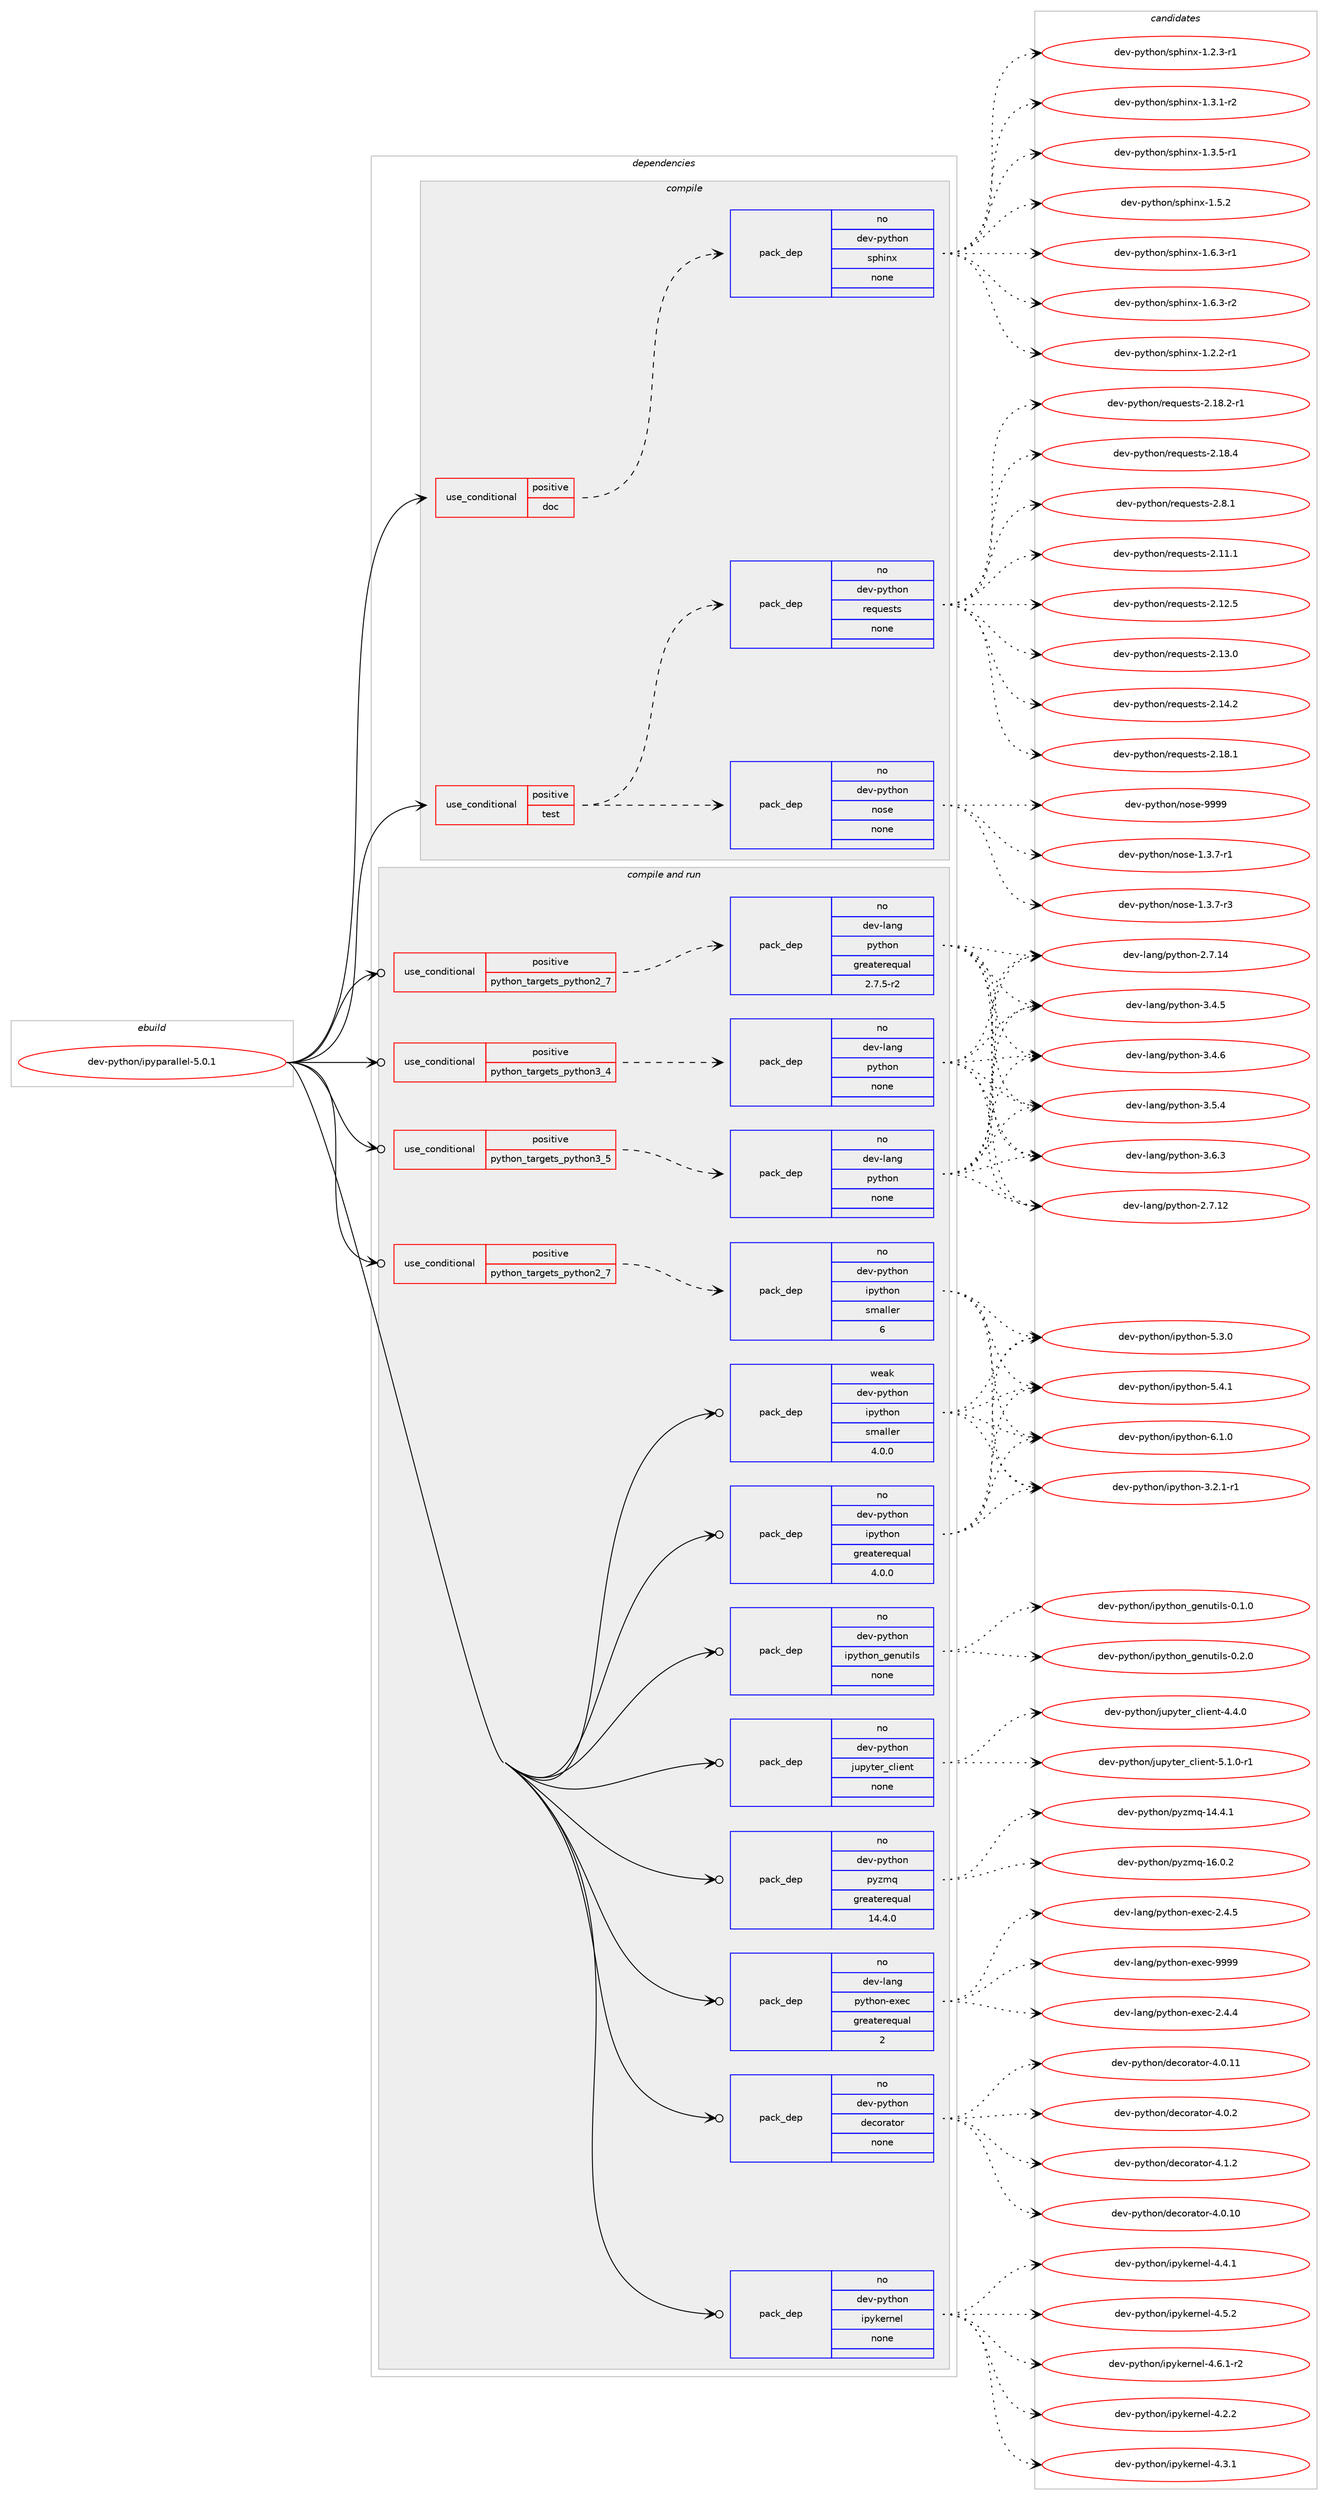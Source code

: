 digraph prolog {

# *************
# Graph options
# *************

newrank=true;
concentrate=true;
compound=true;
graph [rankdir=LR,fontname=Helvetica,fontsize=10,ranksep=1.5];#, ranksep=2.5, nodesep=0.2];
edge  [arrowhead=vee];
node  [fontname=Helvetica,fontsize=10];

# **********
# The ebuild
# **********

subgraph cluster_leftcol {
color=gray;
rank=same;
label=<<i>ebuild</i>>;
id [label="dev-python/ipyparallel-5.0.1", color=red, width=4, href="../dev-python/ipyparallel-5.0.1.svg"];
}

# ****************
# The dependencies
# ****************

subgraph cluster_midcol {
color=gray;
label=<<i>dependencies</i>>;
subgraph cluster_compile {
fillcolor="#eeeeee";
style=filled;
label=<<i>compile</i>>;
subgraph cond34071 {
dependency161608 [label=<<TABLE BORDER="0" CELLBORDER="1" CELLSPACING="0" CELLPADDING="4"><TR><TD ROWSPAN="3" CELLPADDING="10">use_conditional</TD></TR><TR><TD>positive</TD></TR><TR><TD>doc</TD></TR></TABLE>>, shape=none, color=red];
subgraph pack123687 {
dependency161609 [label=<<TABLE BORDER="0" CELLBORDER="1" CELLSPACING="0" CELLPADDING="4" WIDTH="220"><TR><TD ROWSPAN="6" CELLPADDING="30">pack_dep</TD></TR><TR><TD WIDTH="110">no</TD></TR><TR><TD>dev-python</TD></TR><TR><TD>sphinx</TD></TR><TR><TD>none</TD></TR><TR><TD></TD></TR></TABLE>>, shape=none, color=blue];
}
dependency161608:e -> dependency161609:w [weight=20,style="dashed",arrowhead="vee"];
}
id:e -> dependency161608:w [weight=20,style="solid",arrowhead="vee"];
subgraph cond34072 {
dependency161610 [label=<<TABLE BORDER="0" CELLBORDER="1" CELLSPACING="0" CELLPADDING="4"><TR><TD ROWSPAN="3" CELLPADDING="10">use_conditional</TD></TR><TR><TD>positive</TD></TR><TR><TD>test</TD></TR></TABLE>>, shape=none, color=red];
subgraph pack123688 {
dependency161611 [label=<<TABLE BORDER="0" CELLBORDER="1" CELLSPACING="0" CELLPADDING="4" WIDTH="220"><TR><TD ROWSPAN="6" CELLPADDING="30">pack_dep</TD></TR><TR><TD WIDTH="110">no</TD></TR><TR><TD>dev-python</TD></TR><TR><TD>nose</TD></TR><TR><TD>none</TD></TR><TR><TD></TD></TR></TABLE>>, shape=none, color=blue];
}
dependency161610:e -> dependency161611:w [weight=20,style="dashed",arrowhead="vee"];
subgraph pack123689 {
dependency161612 [label=<<TABLE BORDER="0" CELLBORDER="1" CELLSPACING="0" CELLPADDING="4" WIDTH="220"><TR><TD ROWSPAN="6" CELLPADDING="30">pack_dep</TD></TR><TR><TD WIDTH="110">no</TD></TR><TR><TD>dev-python</TD></TR><TR><TD>requests</TD></TR><TR><TD>none</TD></TR><TR><TD></TD></TR></TABLE>>, shape=none, color=blue];
}
dependency161610:e -> dependency161612:w [weight=20,style="dashed",arrowhead="vee"];
}
id:e -> dependency161610:w [weight=20,style="solid",arrowhead="vee"];
}
subgraph cluster_compileandrun {
fillcolor="#eeeeee";
style=filled;
label=<<i>compile and run</i>>;
subgraph cond34073 {
dependency161613 [label=<<TABLE BORDER="0" CELLBORDER="1" CELLSPACING="0" CELLPADDING="4"><TR><TD ROWSPAN="3" CELLPADDING="10">use_conditional</TD></TR><TR><TD>positive</TD></TR><TR><TD>python_targets_python2_7</TD></TR></TABLE>>, shape=none, color=red];
subgraph pack123690 {
dependency161614 [label=<<TABLE BORDER="0" CELLBORDER="1" CELLSPACING="0" CELLPADDING="4" WIDTH="220"><TR><TD ROWSPAN="6" CELLPADDING="30">pack_dep</TD></TR><TR><TD WIDTH="110">no</TD></TR><TR><TD>dev-lang</TD></TR><TR><TD>python</TD></TR><TR><TD>greaterequal</TD></TR><TR><TD>2.7.5-r2</TD></TR></TABLE>>, shape=none, color=blue];
}
dependency161613:e -> dependency161614:w [weight=20,style="dashed",arrowhead="vee"];
}
id:e -> dependency161613:w [weight=20,style="solid",arrowhead="odotvee"];
subgraph cond34074 {
dependency161615 [label=<<TABLE BORDER="0" CELLBORDER="1" CELLSPACING="0" CELLPADDING="4"><TR><TD ROWSPAN="3" CELLPADDING="10">use_conditional</TD></TR><TR><TD>positive</TD></TR><TR><TD>python_targets_python2_7</TD></TR></TABLE>>, shape=none, color=red];
subgraph pack123691 {
dependency161616 [label=<<TABLE BORDER="0" CELLBORDER="1" CELLSPACING="0" CELLPADDING="4" WIDTH="220"><TR><TD ROWSPAN="6" CELLPADDING="30">pack_dep</TD></TR><TR><TD WIDTH="110">no</TD></TR><TR><TD>dev-python</TD></TR><TR><TD>ipython</TD></TR><TR><TD>smaller</TD></TR><TR><TD>6</TD></TR></TABLE>>, shape=none, color=blue];
}
dependency161615:e -> dependency161616:w [weight=20,style="dashed",arrowhead="vee"];
}
id:e -> dependency161615:w [weight=20,style="solid",arrowhead="odotvee"];
subgraph cond34075 {
dependency161617 [label=<<TABLE BORDER="0" CELLBORDER="1" CELLSPACING="0" CELLPADDING="4"><TR><TD ROWSPAN="3" CELLPADDING="10">use_conditional</TD></TR><TR><TD>positive</TD></TR><TR><TD>python_targets_python3_4</TD></TR></TABLE>>, shape=none, color=red];
subgraph pack123692 {
dependency161618 [label=<<TABLE BORDER="0" CELLBORDER="1" CELLSPACING="0" CELLPADDING="4" WIDTH="220"><TR><TD ROWSPAN="6" CELLPADDING="30">pack_dep</TD></TR><TR><TD WIDTH="110">no</TD></TR><TR><TD>dev-lang</TD></TR><TR><TD>python</TD></TR><TR><TD>none</TD></TR><TR><TD></TD></TR></TABLE>>, shape=none, color=blue];
}
dependency161617:e -> dependency161618:w [weight=20,style="dashed",arrowhead="vee"];
}
id:e -> dependency161617:w [weight=20,style="solid",arrowhead="odotvee"];
subgraph cond34076 {
dependency161619 [label=<<TABLE BORDER="0" CELLBORDER="1" CELLSPACING="0" CELLPADDING="4"><TR><TD ROWSPAN="3" CELLPADDING="10">use_conditional</TD></TR><TR><TD>positive</TD></TR><TR><TD>python_targets_python3_5</TD></TR></TABLE>>, shape=none, color=red];
subgraph pack123693 {
dependency161620 [label=<<TABLE BORDER="0" CELLBORDER="1" CELLSPACING="0" CELLPADDING="4" WIDTH="220"><TR><TD ROWSPAN="6" CELLPADDING="30">pack_dep</TD></TR><TR><TD WIDTH="110">no</TD></TR><TR><TD>dev-lang</TD></TR><TR><TD>python</TD></TR><TR><TD>none</TD></TR><TR><TD></TD></TR></TABLE>>, shape=none, color=blue];
}
dependency161619:e -> dependency161620:w [weight=20,style="dashed",arrowhead="vee"];
}
id:e -> dependency161619:w [weight=20,style="solid",arrowhead="odotvee"];
subgraph pack123694 {
dependency161621 [label=<<TABLE BORDER="0" CELLBORDER="1" CELLSPACING="0" CELLPADDING="4" WIDTH="220"><TR><TD ROWSPAN="6" CELLPADDING="30">pack_dep</TD></TR><TR><TD WIDTH="110">no</TD></TR><TR><TD>dev-lang</TD></TR><TR><TD>python-exec</TD></TR><TR><TD>greaterequal</TD></TR><TR><TD>2</TD></TR></TABLE>>, shape=none, color=blue];
}
id:e -> dependency161621:w [weight=20,style="solid",arrowhead="odotvee"];
subgraph pack123695 {
dependency161622 [label=<<TABLE BORDER="0" CELLBORDER="1" CELLSPACING="0" CELLPADDING="4" WIDTH="220"><TR><TD ROWSPAN="6" CELLPADDING="30">pack_dep</TD></TR><TR><TD WIDTH="110">no</TD></TR><TR><TD>dev-python</TD></TR><TR><TD>decorator</TD></TR><TR><TD>none</TD></TR><TR><TD></TD></TR></TABLE>>, shape=none, color=blue];
}
id:e -> dependency161622:w [weight=20,style="solid",arrowhead="odotvee"];
subgraph pack123696 {
dependency161623 [label=<<TABLE BORDER="0" CELLBORDER="1" CELLSPACING="0" CELLPADDING="4" WIDTH="220"><TR><TD ROWSPAN="6" CELLPADDING="30">pack_dep</TD></TR><TR><TD WIDTH="110">no</TD></TR><TR><TD>dev-python</TD></TR><TR><TD>ipykernel</TD></TR><TR><TD>none</TD></TR><TR><TD></TD></TR></TABLE>>, shape=none, color=blue];
}
id:e -> dependency161623:w [weight=20,style="solid",arrowhead="odotvee"];
subgraph pack123697 {
dependency161624 [label=<<TABLE BORDER="0" CELLBORDER="1" CELLSPACING="0" CELLPADDING="4" WIDTH="220"><TR><TD ROWSPAN="6" CELLPADDING="30">pack_dep</TD></TR><TR><TD WIDTH="110">no</TD></TR><TR><TD>dev-python</TD></TR><TR><TD>ipython</TD></TR><TR><TD>greaterequal</TD></TR><TR><TD>4.0.0</TD></TR></TABLE>>, shape=none, color=blue];
}
id:e -> dependency161624:w [weight=20,style="solid",arrowhead="odotvee"];
subgraph pack123698 {
dependency161625 [label=<<TABLE BORDER="0" CELLBORDER="1" CELLSPACING="0" CELLPADDING="4" WIDTH="220"><TR><TD ROWSPAN="6" CELLPADDING="30">pack_dep</TD></TR><TR><TD WIDTH="110">no</TD></TR><TR><TD>dev-python</TD></TR><TR><TD>ipython_genutils</TD></TR><TR><TD>none</TD></TR><TR><TD></TD></TR></TABLE>>, shape=none, color=blue];
}
id:e -> dependency161625:w [weight=20,style="solid",arrowhead="odotvee"];
subgraph pack123699 {
dependency161626 [label=<<TABLE BORDER="0" CELLBORDER="1" CELLSPACING="0" CELLPADDING="4" WIDTH="220"><TR><TD ROWSPAN="6" CELLPADDING="30">pack_dep</TD></TR><TR><TD WIDTH="110">no</TD></TR><TR><TD>dev-python</TD></TR><TR><TD>jupyter_client</TD></TR><TR><TD>none</TD></TR><TR><TD></TD></TR></TABLE>>, shape=none, color=blue];
}
id:e -> dependency161626:w [weight=20,style="solid",arrowhead="odotvee"];
subgraph pack123700 {
dependency161627 [label=<<TABLE BORDER="0" CELLBORDER="1" CELLSPACING="0" CELLPADDING="4" WIDTH="220"><TR><TD ROWSPAN="6" CELLPADDING="30">pack_dep</TD></TR><TR><TD WIDTH="110">no</TD></TR><TR><TD>dev-python</TD></TR><TR><TD>pyzmq</TD></TR><TR><TD>greaterequal</TD></TR><TR><TD>14.4.0</TD></TR></TABLE>>, shape=none, color=blue];
}
id:e -> dependency161627:w [weight=20,style="solid",arrowhead="odotvee"];
subgraph pack123701 {
dependency161628 [label=<<TABLE BORDER="0" CELLBORDER="1" CELLSPACING="0" CELLPADDING="4" WIDTH="220"><TR><TD ROWSPAN="6" CELLPADDING="30">pack_dep</TD></TR><TR><TD WIDTH="110">weak</TD></TR><TR><TD>dev-python</TD></TR><TR><TD>ipython</TD></TR><TR><TD>smaller</TD></TR><TR><TD>4.0.0</TD></TR></TABLE>>, shape=none, color=blue];
}
id:e -> dependency161628:w [weight=20,style="solid",arrowhead="odotvee"];
}
subgraph cluster_run {
fillcolor="#eeeeee";
style=filled;
label=<<i>run</i>>;
}
}

# **************
# The candidates
# **************

subgraph cluster_choices {
rank=same;
color=gray;
label=<<i>candidates</i>>;

subgraph choice123687 {
color=black;
nodesep=1;
choice10010111845112121116104111110471151121041051101204549465046504511449 [label="dev-python/sphinx-1.2.2-r1", color=red, width=4,href="../dev-python/sphinx-1.2.2-r1.svg"];
choice10010111845112121116104111110471151121041051101204549465046514511449 [label="dev-python/sphinx-1.2.3-r1", color=red, width=4,href="../dev-python/sphinx-1.2.3-r1.svg"];
choice10010111845112121116104111110471151121041051101204549465146494511450 [label="dev-python/sphinx-1.3.1-r2", color=red, width=4,href="../dev-python/sphinx-1.3.1-r2.svg"];
choice10010111845112121116104111110471151121041051101204549465146534511449 [label="dev-python/sphinx-1.3.5-r1", color=red, width=4,href="../dev-python/sphinx-1.3.5-r1.svg"];
choice1001011184511212111610411111047115112104105110120454946534650 [label="dev-python/sphinx-1.5.2", color=red, width=4,href="../dev-python/sphinx-1.5.2.svg"];
choice10010111845112121116104111110471151121041051101204549465446514511449 [label="dev-python/sphinx-1.6.3-r1", color=red, width=4,href="../dev-python/sphinx-1.6.3-r1.svg"];
choice10010111845112121116104111110471151121041051101204549465446514511450 [label="dev-python/sphinx-1.6.3-r2", color=red, width=4,href="../dev-python/sphinx-1.6.3-r2.svg"];
dependency161609:e -> choice10010111845112121116104111110471151121041051101204549465046504511449:w [style=dotted,weight="100"];
dependency161609:e -> choice10010111845112121116104111110471151121041051101204549465046514511449:w [style=dotted,weight="100"];
dependency161609:e -> choice10010111845112121116104111110471151121041051101204549465146494511450:w [style=dotted,weight="100"];
dependency161609:e -> choice10010111845112121116104111110471151121041051101204549465146534511449:w [style=dotted,weight="100"];
dependency161609:e -> choice1001011184511212111610411111047115112104105110120454946534650:w [style=dotted,weight="100"];
dependency161609:e -> choice10010111845112121116104111110471151121041051101204549465446514511449:w [style=dotted,weight="100"];
dependency161609:e -> choice10010111845112121116104111110471151121041051101204549465446514511450:w [style=dotted,weight="100"];
}
subgraph choice123688 {
color=black;
nodesep=1;
choice10010111845112121116104111110471101111151014549465146554511449 [label="dev-python/nose-1.3.7-r1", color=red, width=4,href="../dev-python/nose-1.3.7-r1.svg"];
choice10010111845112121116104111110471101111151014549465146554511451 [label="dev-python/nose-1.3.7-r3", color=red, width=4,href="../dev-python/nose-1.3.7-r3.svg"];
choice10010111845112121116104111110471101111151014557575757 [label="dev-python/nose-9999", color=red, width=4,href="../dev-python/nose-9999.svg"];
dependency161611:e -> choice10010111845112121116104111110471101111151014549465146554511449:w [style=dotted,weight="100"];
dependency161611:e -> choice10010111845112121116104111110471101111151014549465146554511451:w [style=dotted,weight="100"];
dependency161611:e -> choice10010111845112121116104111110471101111151014557575757:w [style=dotted,weight="100"];
}
subgraph choice123689 {
color=black;
nodesep=1;
choice100101118451121211161041111104711410111311710111511611545504649494649 [label="dev-python/requests-2.11.1", color=red, width=4,href="../dev-python/requests-2.11.1.svg"];
choice100101118451121211161041111104711410111311710111511611545504649504653 [label="dev-python/requests-2.12.5", color=red, width=4,href="../dev-python/requests-2.12.5.svg"];
choice100101118451121211161041111104711410111311710111511611545504649514648 [label="dev-python/requests-2.13.0", color=red, width=4,href="../dev-python/requests-2.13.0.svg"];
choice100101118451121211161041111104711410111311710111511611545504649524650 [label="dev-python/requests-2.14.2", color=red, width=4,href="../dev-python/requests-2.14.2.svg"];
choice100101118451121211161041111104711410111311710111511611545504649564649 [label="dev-python/requests-2.18.1", color=red, width=4,href="../dev-python/requests-2.18.1.svg"];
choice1001011184511212111610411111047114101113117101115116115455046495646504511449 [label="dev-python/requests-2.18.2-r1", color=red, width=4,href="../dev-python/requests-2.18.2-r1.svg"];
choice100101118451121211161041111104711410111311710111511611545504649564652 [label="dev-python/requests-2.18.4", color=red, width=4,href="../dev-python/requests-2.18.4.svg"];
choice1001011184511212111610411111047114101113117101115116115455046564649 [label="dev-python/requests-2.8.1", color=red, width=4,href="../dev-python/requests-2.8.1.svg"];
dependency161612:e -> choice100101118451121211161041111104711410111311710111511611545504649494649:w [style=dotted,weight="100"];
dependency161612:e -> choice100101118451121211161041111104711410111311710111511611545504649504653:w [style=dotted,weight="100"];
dependency161612:e -> choice100101118451121211161041111104711410111311710111511611545504649514648:w [style=dotted,weight="100"];
dependency161612:e -> choice100101118451121211161041111104711410111311710111511611545504649524650:w [style=dotted,weight="100"];
dependency161612:e -> choice100101118451121211161041111104711410111311710111511611545504649564649:w [style=dotted,weight="100"];
dependency161612:e -> choice1001011184511212111610411111047114101113117101115116115455046495646504511449:w [style=dotted,weight="100"];
dependency161612:e -> choice100101118451121211161041111104711410111311710111511611545504649564652:w [style=dotted,weight="100"];
dependency161612:e -> choice1001011184511212111610411111047114101113117101115116115455046564649:w [style=dotted,weight="100"];
}
subgraph choice123690 {
color=black;
nodesep=1;
choice10010111845108971101034711212111610411111045504655464950 [label="dev-lang/python-2.7.12", color=red, width=4,href="../dev-lang/python-2.7.12.svg"];
choice10010111845108971101034711212111610411111045504655464952 [label="dev-lang/python-2.7.14", color=red, width=4,href="../dev-lang/python-2.7.14.svg"];
choice100101118451089711010347112121116104111110455146524653 [label="dev-lang/python-3.4.5", color=red, width=4,href="../dev-lang/python-3.4.5.svg"];
choice100101118451089711010347112121116104111110455146524654 [label="dev-lang/python-3.4.6", color=red, width=4,href="../dev-lang/python-3.4.6.svg"];
choice100101118451089711010347112121116104111110455146534652 [label="dev-lang/python-3.5.4", color=red, width=4,href="../dev-lang/python-3.5.4.svg"];
choice100101118451089711010347112121116104111110455146544651 [label="dev-lang/python-3.6.3", color=red, width=4,href="../dev-lang/python-3.6.3.svg"];
dependency161614:e -> choice10010111845108971101034711212111610411111045504655464950:w [style=dotted,weight="100"];
dependency161614:e -> choice10010111845108971101034711212111610411111045504655464952:w [style=dotted,weight="100"];
dependency161614:e -> choice100101118451089711010347112121116104111110455146524653:w [style=dotted,weight="100"];
dependency161614:e -> choice100101118451089711010347112121116104111110455146524654:w [style=dotted,weight="100"];
dependency161614:e -> choice100101118451089711010347112121116104111110455146534652:w [style=dotted,weight="100"];
dependency161614:e -> choice100101118451089711010347112121116104111110455146544651:w [style=dotted,weight="100"];
}
subgraph choice123691 {
color=black;
nodesep=1;
choice10010111845112121116104111110471051121211161041111104551465046494511449 [label="dev-python/ipython-3.2.1-r1", color=red, width=4,href="../dev-python/ipython-3.2.1-r1.svg"];
choice1001011184511212111610411111047105112121116104111110455346514648 [label="dev-python/ipython-5.3.0", color=red, width=4,href="../dev-python/ipython-5.3.0.svg"];
choice1001011184511212111610411111047105112121116104111110455346524649 [label="dev-python/ipython-5.4.1", color=red, width=4,href="../dev-python/ipython-5.4.1.svg"];
choice1001011184511212111610411111047105112121116104111110455446494648 [label="dev-python/ipython-6.1.0", color=red, width=4,href="../dev-python/ipython-6.1.0.svg"];
dependency161616:e -> choice10010111845112121116104111110471051121211161041111104551465046494511449:w [style=dotted,weight="100"];
dependency161616:e -> choice1001011184511212111610411111047105112121116104111110455346514648:w [style=dotted,weight="100"];
dependency161616:e -> choice1001011184511212111610411111047105112121116104111110455346524649:w [style=dotted,weight="100"];
dependency161616:e -> choice1001011184511212111610411111047105112121116104111110455446494648:w [style=dotted,weight="100"];
}
subgraph choice123692 {
color=black;
nodesep=1;
choice10010111845108971101034711212111610411111045504655464950 [label="dev-lang/python-2.7.12", color=red, width=4,href="../dev-lang/python-2.7.12.svg"];
choice10010111845108971101034711212111610411111045504655464952 [label="dev-lang/python-2.7.14", color=red, width=4,href="../dev-lang/python-2.7.14.svg"];
choice100101118451089711010347112121116104111110455146524653 [label="dev-lang/python-3.4.5", color=red, width=4,href="../dev-lang/python-3.4.5.svg"];
choice100101118451089711010347112121116104111110455146524654 [label="dev-lang/python-3.4.6", color=red, width=4,href="../dev-lang/python-3.4.6.svg"];
choice100101118451089711010347112121116104111110455146534652 [label="dev-lang/python-3.5.4", color=red, width=4,href="../dev-lang/python-3.5.4.svg"];
choice100101118451089711010347112121116104111110455146544651 [label="dev-lang/python-3.6.3", color=red, width=4,href="../dev-lang/python-3.6.3.svg"];
dependency161618:e -> choice10010111845108971101034711212111610411111045504655464950:w [style=dotted,weight="100"];
dependency161618:e -> choice10010111845108971101034711212111610411111045504655464952:w [style=dotted,weight="100"];
dependency161618:e -> choice100101118451089711010347112121116104111110455146524653:w [style=dotted,weight="100"];
dependency161618:e -> choice100101118451089711010347112121116104111110455146524654:w [style=dotted,weight="100"];
dependency161618:e -> choice100101118451089711010347112121116104111110455146534652:w [style=dotted,weight="100"];
dependency161618:e -> choice100101118451089711010347112121116104111110455146544651:w [style=dotted,weight="100"];
}
subgraph choice123693 {
color=black;
nodesep=1;
choice10010111845108971101034711212111610411111045504655464950 [label="dev-lang/python-2.7.12", color=red, width=4,href="../dev-lang/python-2.7.12.svg"];
choice10010111845108971101034711212111610411111045504655464952 [label="dev-lang/python-2.7.14", color=red, width=4,href="../dev-lang/python-2.7.14.svg"];
choice100101118451089711010347112121116104111110455146524653 [label="dev-lang/python-3.4.5", color=red, width=4,href="../dev-lang/python-3.4.5.svg"];
choice100101118451089711010347112121116104111110455146524654 [label="dev-lang/python-3.4.6", color=red, width=4,href="../dev-lang/python-3.4.6.svg"];
choice100101118451089711010347112121116104111110455146534652 [label="dev-lang/python-3.5.4", color=red, width=4,href="../dev-lang/python-3.5.4.svg"];
choice100101118451089711010347112121116104111110455146544651 [label="dev-lang/python-3.6.3", color=red, width=4,href="../dev-lang/python-3.6.3.svg"];
dependency161620:e -> choice10010111845108971101034711212111610411111045504655464950:w [style=dotted,weight="100"];
dependency161620:e -> choice10010111845108971101034711212111610411111045504655464952:w [style=dotted,weight="100"];
dependency161620:e -> choice100101118451089711010347112121116104111110455146524653:w [style=dotted,weight="100"];
dependency161620:e -> choice100101118451089711010347112121116104111110455146524654:w [style=dotted,weight="100"];
dependency161620:e -> choice100101118451089711010347112121116104111110455146534652:w [style=dotted,weight="100"];
dependency161620:e -> choice100101118451089711010347112121116104111110455146544651:w [style=dotted,weight="100"];
}
subgraph choice123694 {
color=black;
nodesep=1;
choice1001011184510897110103471121211161041111104510112010199455046524652 [label="dev-lang/python-exec-2.4.4", color=red, width=4,href="../dev-lang/python-exec-2.4.4.svg"];
choice1001011184510897110103471121211161041111104510112010199455046524653 [label="dev-lang/python-exec-2.4.5", color=red, width=4,href="../dev-lang/python-exec-2.4.5.svg"];
choice10010111845108971101034711212111610411111045101120101994557575757 [label="dev-lang/python-exec-9999", color=red, width=4,href="../dev-lang/python-exec-9999.svg"];
dependency161621:e -> choice1001011184510897110103471121211161041111104510112010199455046524652:w [style=dotted,weight="100"];
dependency161621:e -> choice1001011184510897110103471121211161041111104510112010199455046524653:w [style=dotted,weight="100"];
dependency161621:e -> choice10010111845108971101034711212111610411111045101120101994557575757:w [style=dotted,weight="100"];
}
subgraph choice123695 {
color=black;
nodesep=1;
choice1001011184511212111610411111047100101991111149711611111445524648464948 [label="dev-python/decorator-4.0.10", color=red, width=4,href="../dev-python/decorator-4.0.10.svg"];
choice1001011184511212111610411111047100101991111149711611111445524648464949 [label="dev-python/decorator-4.0.11", color=red, width=4,href="../dev-python/decorator-4.0.11.svg"];
choice10010111845112121116104111110471001019911111497116111114455246484650 [label="dev-python/decorator-4.0.2", color=red, width=4,href="../dev-python/decorator-4.0.2.svg"];
choice10010111845112121116104111110471001019911111497116111114455246494650 [label="dev-python/decorator-4.1.2", color=red, width=4,href="../dev-python/decorator-4.1.2.svg"];
dependency161622:e -> choice1001011184511212111610411111047100101991111149711611111445524648464948:w [style=dotted,weight="100"];
dependency161622:e -> choice1001011184511212111610411111047100101991111149711611111445524648464949:w [style=dotted,weight="100"];
dependency161622:e -> choice10010111845112121116104111110471001019911111497116111114455246484650:w [style=dotted,weight="100"];
dependency161622:e -> choice10010111845112121116104111110471001019911111497116111114455246494650:w [style=dotted,weight="100"];
}
subgraph choice123696 {
color=black;
nodesep=1;
choice1001011184511212111610411111047105112121107101114110101108455246504650 [label="dev-python/ipykernel-4.2.2", color=red, width=4,href="../dev-python/ipykernel-4.2.2.svg"];
choice1001011184511212111610411111047105112121107101114110101108455246514649 [label="dev-python/ipykernel-4.3.1", color=red, width=4,href="../dev-python/ipykernel-4.3.1.svg"];
choice1001011184511212111610411111047105112121107101114110101108455246524649 [label="dev-python/ipykernel-4.4.1", color=red, width=4,href="../dev-python/ipykernel-4.4.1.svg"];
choice1001011184511212111610411111047105112121107101114110101108455246534650 [label="dev-python/ipykernel-4.5.2", color=red, width=4,href="../dev-python/ipykernel-4.5.2.svg"];
choice10010111845112121116104111110471051121211071011141101011084552465446494511450 [label="dev-python/ipykernel-4.6.1-r2", color=red, width=4,href="../dev-python/ipykernel-4.6.1-r2.svg"];
dependency161623:e -> choice1001011184511212111610411111047105112121107101114110101108455246504650:w [style=dotted,weight="100"];
dependency161623:e -> choice1001011184511212111610411111047105112121107101114110101108455246514649:w [style=dotted,weight="100"];
dependency161623:e -> choice1001011184511212111610411111047105112121107101114110101108455246524649:w [style=dotted,weight="100"];
dependency161623:e -> choice1001011184511212111610411111047105112121107101114110101108455246534650:w [style=dotted,weight="100"];
dependency161623:e -> choice10010111845112121116104111110471051121211071011141101011084552465446494511450:w [style=dotted,weight="100"];
}
subgraph choice123697 {
color=black;
nodesep=1;
choice10010111845112121116104111110471051121211161041111104551465046494511449 [label="dev-python/ipython-3.2.1-r1", color=red, width=4,href="../dev-python/ipython-3.2.1-r1.svg"];
choice1001011184511212111610411111047105112121116104111110455346514648 [label="dev-python/ipython-5.3.0", color=red, width=4,href="../dev-python/ipython-5.3.0.svg"];
choice1001011184511212111610411111047105112121116104111110455346524649 [label="dev-python/ipython-5.4.1", color=red, width=4,href="../dev-python/ipython-5.4.1.svg"];
choice1001011184511212111610411111047105112121116104111110455446494648 [label="dev-python/ipython-6.1.0", color=red, width=4,href="../dev-python/ipython-6.1.0.svg"];
dependency161624:e -> choice10010111845112121116104111110471051121211161041111104551465046494511449:w [style=dotted,weight="100"];
dependency161624:e -> choice1001011184511212111610411111047105112121116104111110455346514648:w [style=dotted,weight="100"];
dependency161624:e -> choice1001011184511212111610411111047105112121116104111110455346524649:w [style=dotted,weight="100"];
dependency161624:e -> choice1001011184511212111610411111047105112121116104111110455446494648:w [style=dotted,weight="100"];
}
subgraph choice123698 {
color=black;
nodesep=1;
choice100101118451121211161041111104710511212111610411111095103101110117116105108115454846494648 [label="dev-python/ipython_genutils-0.1.0", color=red, width=4,href="../dev-python/ipython_genutils-0.1.0.svg"];
choice100101118451121211161041111104710511212111610411111095103101110117116105108115454846504648 [label="dev-python/ipython_genutils-0.2.0", color=red, width=4,href="../dev-python/ipython_genutils-0.2.0.svg"];
dependency161625:e -> choice100101118451121211161041111104710511212111610411111095103101110117116105108115454846494648:w [style=dotted,weight="100"];
dependency161625:e -> choice100101118451121211161041111104710511212111610411111095103101110117116105108115454846504648:w [style=dotted,weight="100"];
}
subgraph choice123699 {
color=black;
nodesep=1;
choice10010111845112121116104111110471061171121211161011149599108105101110116455246524648 [label="dev-python/jupyter_client-4.4.0", color=red, width=4,href="../dev-python/jupyter_client-4.4.0.svg"];
choice100101118451121211161041111104710611711212111610111495991081051011101164553464946484511449 [label="dev-python/jupyter_client-5.1.0-r1", color=red, width=4,href="../dev-python/jupyter_client-5.1.0-r1.svg"];
dependency161626:e -> choice10010111845112121116104111110471061171121211161011149599108105101110116455246524648:w [style=dotted,weight="100"];
dependency161626:e -> choice100101118451121211161041111104710611711212111610111495991081051011101164553464946484511449:w [style=dotted,weight="100"];
}
subgraph choice123700 {
color=black;
nodesep=1;
choice100101118451121211161041111104711212112210911345495246524649 [label="dev-python/pyzmq-14.4.1", color=red, width=4,href="../dev-python/pyzmq-14.4.1.svg"];
choice100101118451121211161041111104711212112210911345495446484650 [label="dev-python/pyzmq-16.0.2", color=red, width=4,href="../dev-python/pyzmq-16.0.2.svg"];
dependency161627:e -> choice100101118451121211161041111104711212112210911345495246524649:w [style=dotted,weight="100"];
dependency161627:e -> choice100101118451121211161041111104711212112210911345495446484650:w [style=dotted,weight="100"];
}
subgraph choice123701 {
color=black;
nodesep=1;
choice10010111845112121116104111110471051121211161041111104551465046494511449 [label="dev-python/ipython-3.2.1-r1", color=red, width=4,href="../dev-python/ipython-3.2.1-r1.svg"];
choice1001011184511212111610411111047105112121116104111110455346514648 [label="dev-python/ipython-5.3.0", color=red, width=4,href="../dev-python/ipython-5.3.0.svg"];
choice1001011184511212111610411111047105112121116104111110455346524649 [label="dev-python/ipython-5.4.1", color=red, width=4,href="../dev-python/ipython-5.4.1.svg"];
choice1001011184511212111610411111047105112121116104111110455446494648 [label="dev-python/ipython-6.1.0", color=red, width=4,href="../dev-python/ipython-6.1.0.svg"];
dependency161628:e -> choice10010111845112121116104111110471051121211161041111104551465046494511449:w [style=dotted,weight="100"];
dependency161628:e -> choice1001011184511212111610411111047105112121116104111110455346514648:w [style=dotted,weight="100"];
dependency161628:e -> choice1001011184511212111610411111047105112121116104111110455346524649:w [style=dotted,weight="100"];
dependency161628:e -> choice1001011184511212111610411111047105112121116104111110455446494648:w [style=dotted,weight="100"];
}
}

}

